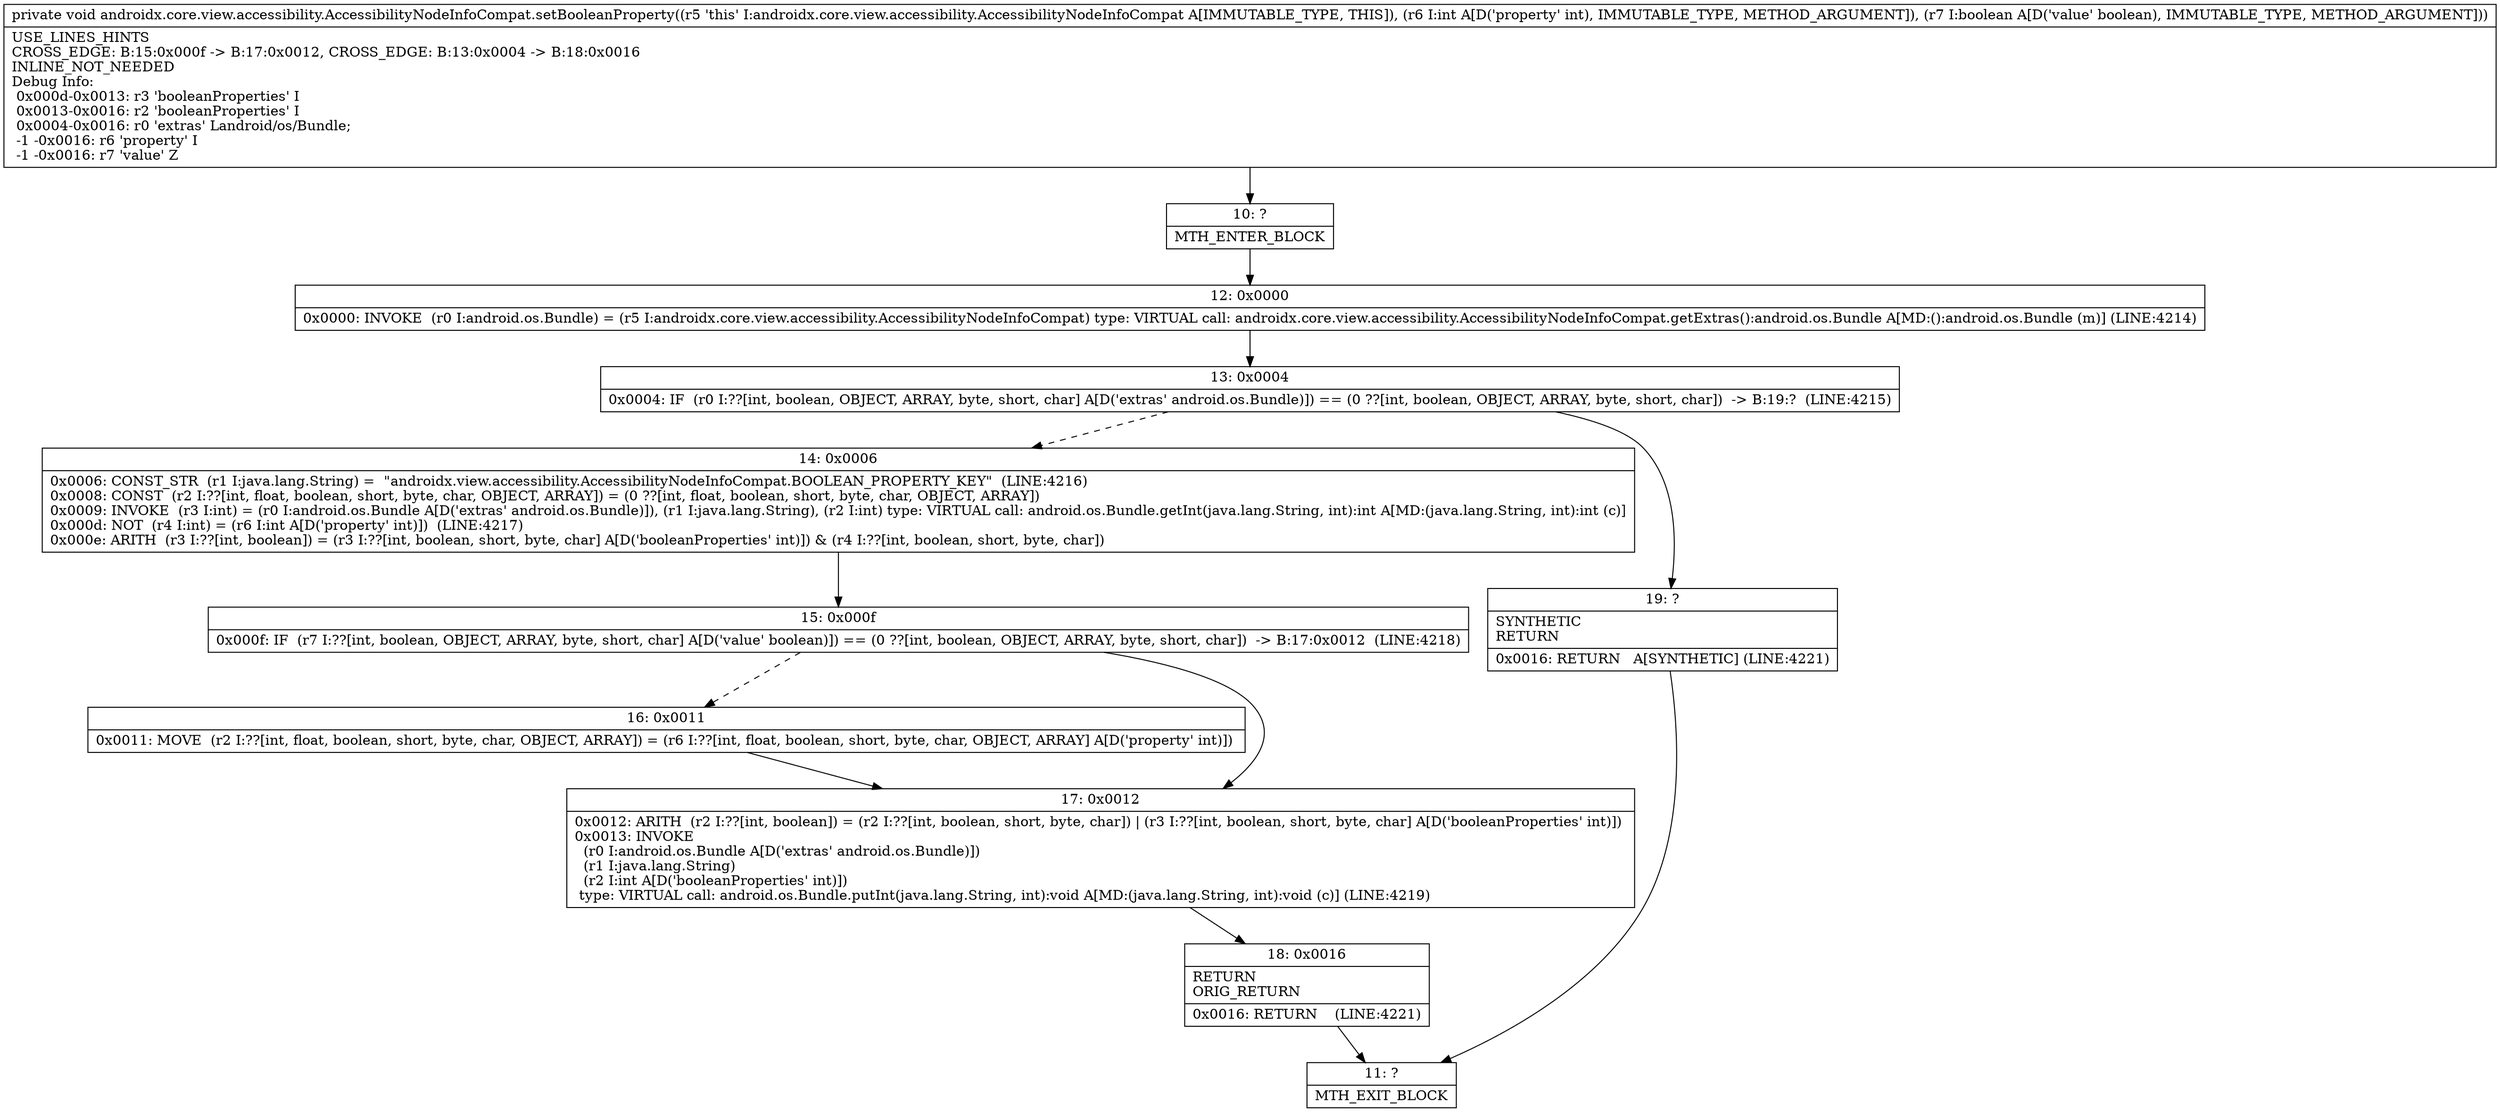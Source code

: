 digraph "CFG forandroidx.core.view.accessibility.AccessibilityNodeInfoCompat.setBooleanProperty(IZ)V" {
Node_10 [shape=record,label="{10\:\ ?|MTH_ENTER_BLOCK\l}"];
Node_12 [shape=record,label="{12\:\ 0x0000|0x0000: INVOKE  (r0 I:android.os.Bundle) = (r5 I:androidx.core.view.accessibility.AccessibilityNodeInfoCompat) type: VIRTUAL call: androidx.core.view.accessibility.AccessibilityNodeInfoCompat.getExtras():android.os.Bundle A[MD:():android.os.Bundle (m)] (LINE:4214)\l}"];
Node_13 [shape=record,label="{13\:\ 0x0004|0x0004: IF  (r0 I:??[int, boolean, OBJECT, ARRAY, byte, short, char] A[D('extras' android.os.Bundle)]) == (0 ??[int, boolean, OBJECT, ARRAY, byte, short, char])  \-\> B:19:?  (LINE:4215)\l}"];
Node_14 [shape=record,label="{14\:\ 0x0006|0x0006: CONST_STR  (r1 I:java.lang.String) =  \"androidx.view.accessibility.AccessibilityNodeInfoCompat.BOOLEAN_PROPERTY_KEY\"  (LINE:4216)\l0x0008: CONST  (r2 I:??[int, float, boolean, short, byte, char, OBJECT, ARRAY]) = (0 ??[int, float, boolean, short, byte, char, OBJECT, ARRAY]) \l0x0009: INVOKE  (r3 I:int) = (r0 I:android.os.Bundle A[D('extras' android.os.Bundle)]), (r1 I:java.lang.String), (r2 I:int) type: VIRTUAL call: android.os.Bundle.getInt(java.lang.String, int):int A[MD:(java.lang.String, int):int (c)]\l0x000d: NOT  (r4 I:int) = (r6 I:int A[D('property' int)])  (LINE:4217)\l0x000e: ARITH  (r3 I:??[int, boolean]) = (r3 I:??[int, boolean, short, byte, char] A[D('booleanProperties' int)]) & (r4 I:??[int, boolean, short, byte, char]) \l}"];
Node_15 [shape=record,label="{15\:\ 0x000f|0x000f: IF  (r7 I:??[int, boolean, OBJECT, ARRAY, byte, short, char] A[D('value' boolean)]) == (0 ??[int, boolean, OBJECT, ARRAY, byte, short, char])  \-\> B:17:0x0012  (LINE:4218)\l}"];
Node_16 [shape=record,label="{16\:\ 0x0011|0x0011: MOVE  (r2 I:??[int, float, boolean, short, byte, char, OBJECT, ARRAY]) = (r6 I:??[int, float, boolean, short, byte, char, OBJECT, ARRAY] A[D('property' int)]) \l}"];
Node_17 [shape=record,label="{17\:\ 0x0012|0x0012: ARITH  (r2 I:??[int, boolean]) = (r2 I:??[int, boolean, short, byte, char]) \| (r3 I:??[int, boolean, short, byte, char] A[D('booleanProperties' int)]) \l0x0013: INVOKE  \l  (r0 I:android.os.Bundle A[D('extras' android.os.Bundle)])\l  (r1 I:java.lang.String)\l  (r2 I:int A[D('booleanProperties' int)])\l type: VIRTUAL call: android.os.Bundle.putInt(java.lang.String, int):void A[MD:(java.lang.String, int):void (c)] (LINE:4219)\l}"];
Node_18 [shape=record,label="{18\:\ 0x0016|RETURN\lORIG_RETURN\l|0x0016: RETURN    (LINE:4221)\l}"];
Node_11 [shape=record,label="{11\:\ ?|MTH_EXIT_BLOCK\l}"];
Node_19 [shape=record,label="{19\:\ ?|SYNTHETIC\lRETURN\l|0x0016: RETURN   A[SYNTHETIC] (LINE:4221)\l}"];
MethodNode[shape=record,label="{private void androidx.core.view.accessibility.AccessibilityNodeInfoCompat.setBooleanProperty((r5 'this' I:androidx.core.view.accessibility.AccessibilityNodeInfoCompat A[IMMUTABLE_TYPE, THIS]), (r6 I:int A[D('property' int), IMMUTABLE_TYPE, METHOD_ARGUMENT]), (r7 I:boolean A[D('value' boolean), IMMUTABLE_TYPE, METHOD_ARGUMENT]))  | USE_LINES_HINTS\lCROSS_EDGE: B:15:0x000f \-\> B:17:0x0012, CROSS_EDGE: B:13:0x0004 \-\> B:18:0x0016\lINLINE_NOT_NEEDED\lDebug Info:\l  0x000d\-0x0013: r3 'booleanProperties' I\l  0x0013\-0x0016: r2 'booleanProperties' I\l  0x0004\-0x0016: r0 'extras' Landroid\/os\/Bundle;\l  \-1 \-0x0016: r6 'property' I\l  \-1 \-0x0016: r7 'value' Z\l}"];
MethodNode -> Node_10;Node_10 -> Node_12;
Node_12 -> Node_13;
Node_13 -> Node_14[style=dashed];
Node_13 -> Node_19;
Node_14 -> Node_15;
Node_15 -> Node_16[style=dashed];
Node_15 -> Node_17;
Node_16 -> Node_17;
Node_17 -> Node_18;
Node_18 -> Node_11;
Node_19 -> Node_11;
}

